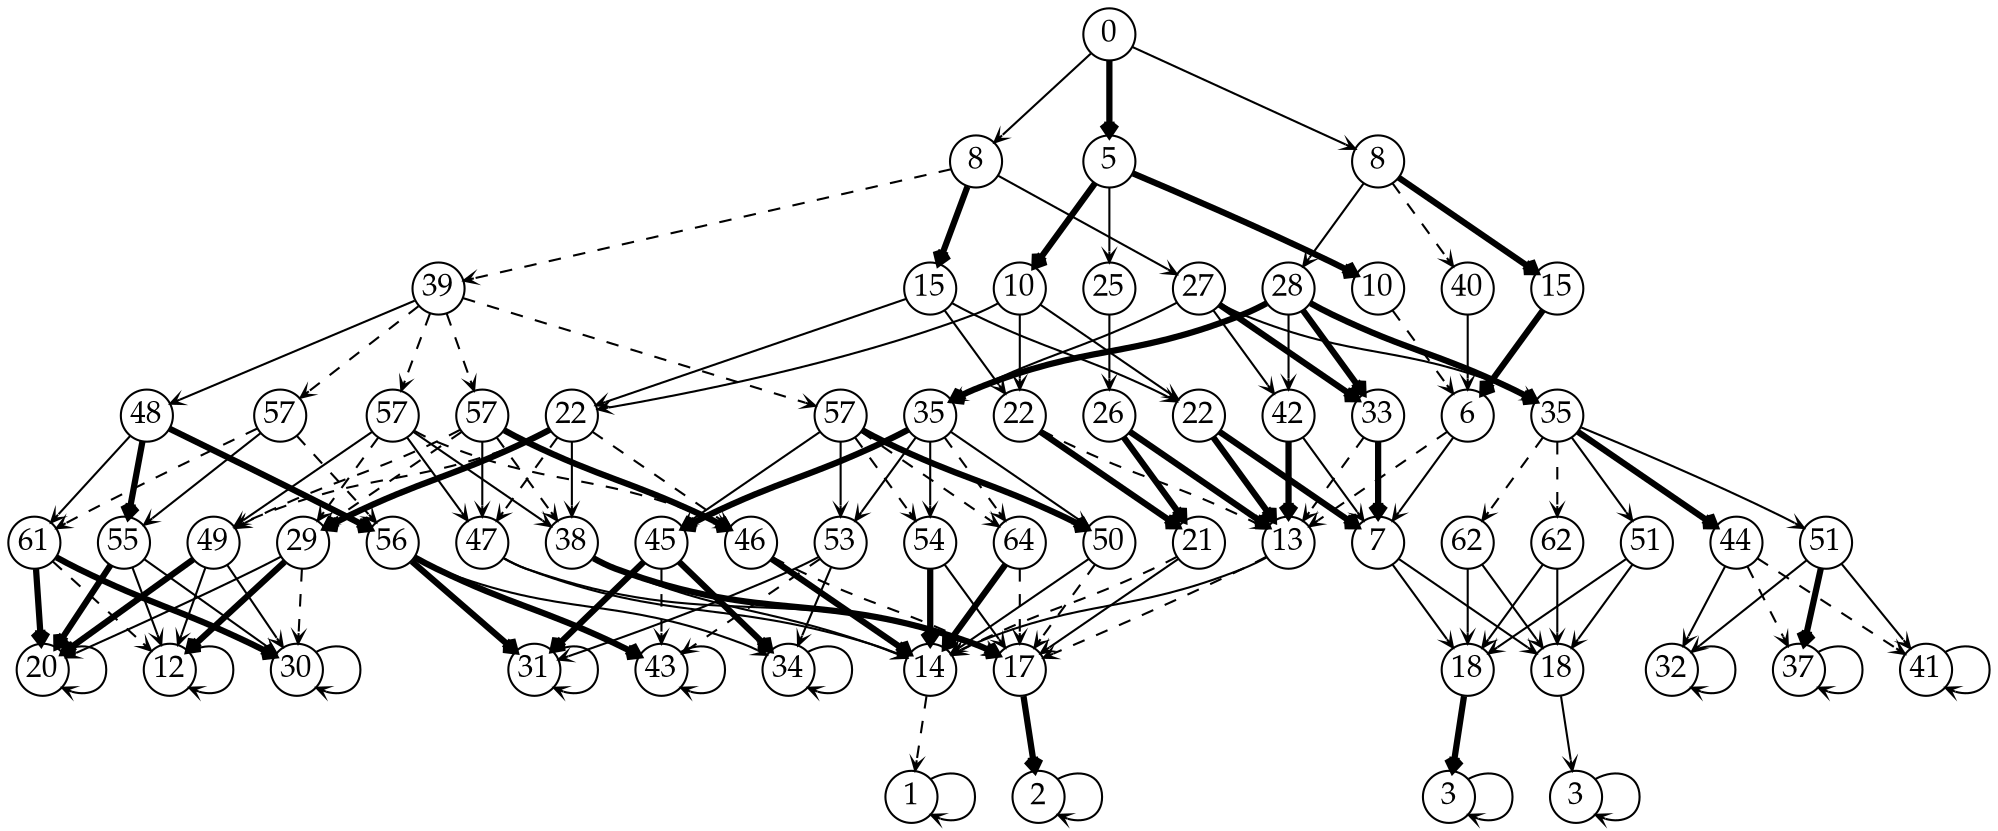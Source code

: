 digraph G {
  node [shape=circle,width=.35,height=.35,fixedsize=true,
     fontname="Palatino", fontsize=15];
  edge [arrowhead="vee",arrowsize=.5];
  s0 [label="0"];
  s1 [label="8"];
  s2 [label="5"];
  s3 [label="8"];
  s4 [label="39"];
  s5 [label="15"];
  s6 [label="10"];
  s7 [label="25"];
  s8 [label="27"];
  s9 [label="28"];
  s10 [label="10"];
  s11 [label="40"];
  s12 [label="15"];
  s13 [label="48"];
  s14 [label="57"];
  s15 [label="57"];
  s16 [label="57"];
  s17 [label="22"];
  s18 [label="57"];
  s19 [label="35"];
  s20 [label="22"];
  s21 [label="26"];
  s22 [label="22"];
  s23 [label="42"];
  s24 [label="33"];
  s25 [label="6"];
  s26 [label="35"];
  s27 [label="55"];
  s28 [label="61"];
  s29 [label="49"];
  s30 [label="29"];
  s31 [label="56"];
  s32 [label="53"];
  s33 [label="45"];
  s34 [label="47"];
  s35 [label="38"];
  s36 [label="46"];
  s37 [label="64"];
  s38 [label="50"];
  s39 [label="54"];
  s40 [label="21"];
  s41 [label="13"];
  s42 [label="44"];
  s43 [label="51"];
  s44 [label="7"];
  s45 [label="62"];
  s46 [label="51"];
  s47 [label="62"];
  s48 [label="12"];
  s49 [label="30"];
  s50 [label="20"];
  s51 [label="34"];
  s52 [label="31"];
  s53 [label="43"];
  s54 [label="14"];
  s55 [label="17"];
  s56 [label="37"];
  s57 [label="41"];
  s58 [label="32"];
  s59 [label="18"];
  s60 [label="18"];
  s61 [label="1"];
  s62 [label="2"];
  s63 [label="3"];
  s64 [label="3"];
  s0 -> s1 [penwidth=1];
  s0 -> s2 [penwidth=3];
  s0 -> s3 [penwidth=1];
  s1 -> s4 [style=dashed];
  s1 -> s5 [penwidth=3];
  s1 -> s8 [penwidth=1];
  s2 -> s6 [penwidth=3];
  s2 -> s7 [penwidth=1];
  s2 -> s10 [penwidth=3];
  s3 -> s9 [penwidth=1];
  s3 -> s11 [style=dashed];
  s3 -> s12 [penwidth=3];
  s4 -> s13 [penwidth=1];
  s4 -> s14 [style=dashed];
  s4 -> s15 [style=dashed];
  s4 -> s16 [style=dashed];
  s4 -> s18 [style=dashed];
  s5 -> s17 [penwidth=1];
  s5 -> s20 [penwidth=1];
  s5 -> s22 [penwidth=1];
  s6 -> s17 [penwidth=1];
  s6 -> s20 [penwidth=1];
  s6 -> s22 [penwidth=1];
  s7 -> s21 [penwidth=1];
  s8 -> s19 [penwidth=1];
  s8 -> s23 [penwidth=1];
  s8 -> s24 [penwidth=3];
  s8 -> s26 [penwidth=1];
  s9 -> s19 [penwidth=3];
  s9 -> s23 [penwidth=1];
  s9 -> s24 [penwidth=3];
  s9 -> s26 [penwidth=3];
  s10 -> s25 [style=dashed];
  s11 -> s25 [penwidth=1];
  s12 -> s25 [penwidth=3];
  s13 -> s27 [penwidth=3];
  s13 -> s28 [penwidth=1];
  s13 -> s31 [penwidth=3];
  s14 -> s27 [penwidth=1];
  s14 -> s28 [style=dashed];
  s14 -> s31 [style=dashed];
  s15 -> s29 [penwidth=1];
  s15 -> s30 [style=dashed];
  s15 -> s34 [penwidth=1];
  s15 -> s35 [penwidth=1];
  s15 -> s36 [style=dashed];
  s16 -> s29 [style=dashed];
  s16 -> s30 [style=dashed];
  s16 -> s34 [penwidth=1];
  s16 -> s35 [style=dashed];
  s16 -> s36 [penwidth=3];
  s17 -> s29 [style=dashed];
  s17 -> s30 [penwidth=3];
  s17 -> s34 [style=dashed];
  s17 -> s35 [penwidth=1];
  s17 -> s36 [style=dashed];
  s18 -> s32 [penwidth=1];
  s18 -> s33 [penwidth=1];
  s18 -> s37 [style=dashed];
  s18 -> s38 [penwidth=3];
  s18 -> s39 [style=dashed];
  s19 -> s32 [penwidth=1];
  s19 -> s33 [penwidth=3];
  s19 -> s37 [style=dashed];
  s19 -> s38 [penwidth=1];
  s19 -> s39 [penwidth=1];
  s20 -> s40 [penwidth=3];
  s20 -> s41 [style=dashed];
  s21 -> s40 [penwidth=3];
  s21 -> s41 [penwidth=3];
  s22 -> s41 [penwidth=3];
  s22 -> s44 [penwidth=3];
  s23 -> s41 [penwidth=3];
  s23 -> s44 [penwidth=1];
  s24 -> s41 [style=dashed];
  s24 -> s44 [penwidth=3];
  s25 -> s41 [style=dashed];
  s25 -> s44 [penwidth=1];
  s26 -> s42 [penwidth=3];
  s26 -> s43 [penwidth=1];
  s26 -> s45 [style=dashed];
  s26 -> s46 [penwidth=1];
  s26 -> s47 [style=dashed];
  s27 -> s48 [penwidth=1];
  s27 -> s49 [penwidth=1];
  s27 -> s50 [penwidth=3];
  s28 -> s48 [style=dashed];
  s28 -> s49 [penwidth=3];
  s28 -> s50 [penwidth=3];
  s29 -> s48 [penwidth=1];
  s29 -> s49 [penwidth=1];
  s29 -> s50 [penwidth=3];
  s30 -> s48 [penwidth=3];
  s30 -> s49 [style=dashed];
  s30 -> s50 [penwidth=1];
  s31 -> s51 [penwidth=1];
  s31 -> s52 [penwidth=3];
  s31 -> s53 [penwidth=3];
  s32 -> s51 [penwidth=1];
  s32 -> s52 [penwidth=1];
  s32 -> s53 [style=dashed];
  s33 -> s51 [penwidth=3];
  s33 -> s52 [penwidth=3];
  s33 -> s53 [style=dashed];
  s34 -> s54 [penwidth=1];
  s34 -> s55 [penwidth=1];
  s35 -> s54 [penwidth=1];
  s35 -> s55 [penwidth=3];
  s36 -> s54 [penwidth=3];
  s36 -> s55 [style=dashed];
  s37 -> s54 [penwidth=3];
  s37 -> s55 [style=dashed];
  s38 -> s54 [penwidth=1];
  s38 -> s55 [style=dashed];
  s39 -> s54 [penwidth=3];
  s39 -> s55 [penwidth=1];
  s40 -> s54 [style=dashed];
  s40 -> s55 [penwidth=1];
  s41 -> s54 [penwidth=1];
  s41 -> s55 [style=dashed];
  s42 -> s56 [style=dashed];
  s42 -> s57 [style=dashed];
  s42 -> s58 [penwidth=1];
  s43 -> s56 [penwidth=3];
  s43 -> s57 [penwidth=1];
  s43 -> s58 [penwidth=1];
  s44 -> s59 [penwidth=1];
  s44 -> s60 [penwidth=1];
  s45 -> s59 [penwidth=1];
  s45 -> s60 [penwidth=1];
  s46 -> s59 [penwidth=1];
  s46 -> s60 [penwidth=1];
  s47 -> s59 [penwidth=1];
  s47 -> s60 [penwidth=1];
  s48 -> s48 [penwidth=1];
  s49 -> s49 [penwidth=1];
  s50 -> s50 [penwidth=1];
  s51 -> s51 [penwidth=1];
  s52 -> s52 [penwidth=1];
  s53 -> s53 [penwidth=1];
  s54 -> s61 [style=dashed];
  s55 -> s62 [penwidth=3];
  s56 -> s56 [penwidth=1];
  s57 -> s57 [penwidth=1];
  s58 -> s58 [penwidth=1];
  s59 -> s63 [penwidth=3];
  s60 -> s64 [penwidth=1];
  s61 -> s61 [penwidth=1];
  s62 -> s62 [penwidth=1];
  s63 -> s63 [penwidth=1];
  s64 -> s64 [penwidth=1];
}

